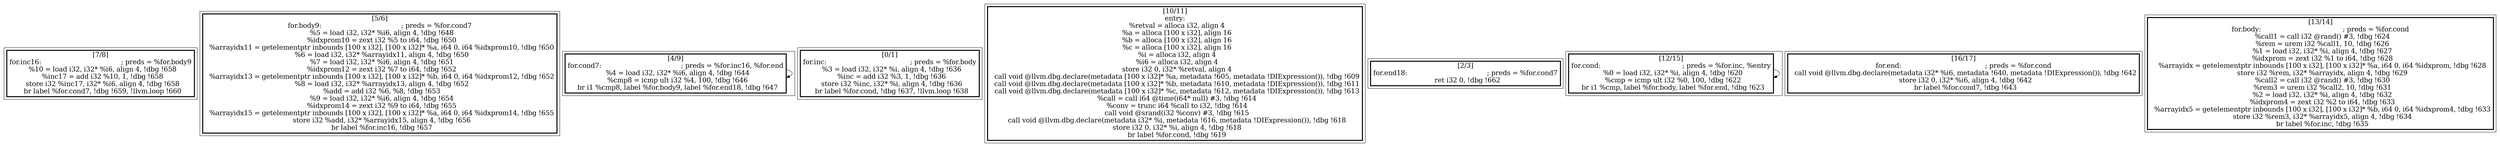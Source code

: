 
digraph G {





subgraph cluster8 {


node35 [penwidth=3.0,fontsize=20,shape=rectangle,label="[7/8]
for.inc16:                                        ; preds = %for.body9
  %10 = load i32, i32* %i6, align 4, !dbg !658
  %inc17 = add i32 %10, 1, !dbg !658
  store i32 %inc17, i32* %i6, align 4, !dbg !658
  br label %for.cond7, !dbg !659, !llvm.loop !660
" ]



}

subgraph cluster7 {


node34 [penwidth=3.0,fontsize=20,shape=rectangle,label="[5/6]
for.body9:                                        ; preds = %for.cond7
  %5 = load i32, i32* %i6, align 4, !dbg !648
  %idxprom10 = zext i32 %5 to i64, !dbg !650
  %arrayidx11 = getelementptr inbounds [100 x i32], [100 x i32]* %a, i64 0, i64 %idxprom10, !dbg !650
  %6 = load i32, i32* %arrayidx11, align 4, !dbg !650
  %7 = load i32, i32* %i6, align 4, !dbg !651
  %idxprom12 = zext i32 %7 to i64, !dbg !652
  %arrayidx13 = getelementptr inbounds [100 x i32], [100 x i32]* %b, i64 0, i64 %idxprom12, !dbg !652
  %8 = load i32, i32* %arrayidx13, align 4, !dbg !652
  %add = add i32 %6, %8, !dbg !653
  %9 = load i32, i32* %i6, align 4, !dbg !654
  %idxprom14 = zext i32 %9 to i64, !dbg !655
  %arrayidx15 = getelementptr inbounds [100 x i32], [100 x i32]* %a, i64 0, i64 %idxprom14, !dbg !655
  store i32 %add, i32* %arrayidx15, align 4, !dbg !656
  br label %for.inc16, !dbg !657
" ]



}

subgraph cluster6 {


node33 [penwidth=3.0,fontsize=20,shape=rectangle,label="[4/9]
for.cond7:                                        ; preds = %for.inc16, %for.end
  %4 = load i32, i32* %i6, align 4, !dbg !644
  %cmp8 = icmp ult i32 %4, 100, !dbg !646
  br i1 %cmp8, label %for.body9, label %for.end18, !dbg !647
" ]

node33->node33 [ ]


}

subgraph cluster0 {


node27 [penwidth=3.0,fontsize=20,shape=rectangle,label="[0/1]
for.inc:                                          ; preds = %for.body
  %3 = load i32, i32* %i, align 4, !dbg !636
  %inc = add i32 %3, 1, !dbg !636
  store i32 %inc, i32* %i, align 4, !dbg !636
  br label %for.cond, !dbg !637, !llvm.loop !638
" ]



}

subgraph cluster5 {


node32 [penwidth=3.0,fontsize=20,shape=rectangle,label="[10/11]
entry:
  %retval = alloca i32, align 4
  %a = alloca [100 x i32], align 16
  %b = alloca [100 x i32], align 16
  %c = alloca [100 x i32], align 16
  %i = alloca i32, align 4
  %i6 = alloca i32, align 4
  store i32 0, i32* %retval, align 4
  call void @llvm.dbg.declare(metadata [100 x i32]* %a, metadata !605, metadata !DIExpression()), !dbg !609
  call void @llvm.dbg.declare(metadata [100 x i32]* %b, metadata !610, metadata !DIExpression()), !dbg !611
  call void @llvm.dbg.declare(metadata [100 x i32]* %c, metadata !612, metadata !DIExpression()), !dbg !613
  %call = call i64 @time(i64* null) #3, !dbg !614
  %conv = trunc i64 %call to i32, !dbg !614
  call void @srand(i32 %conv) #3, !dbg !615
  call void @llvm.dbg.declare(metadata i32* %i, metadata !616, metadata !DIExpression()), !dbg !618
  store i32 0, i32* %i, align 4, !dbg !618
  br label %for.cond, !dbg !619
" ]



}

subgraph cluster1 {


node28 [penwidth=3.0,fontsize=20,shape=rectangle,label="[2/3]
for.end18:                                        ; preds = %for.cond7
  ret i32 0, !dbg !662
" ]



}

subgraph cluster2 {


node29 [penwidth=3.0,fontsize=20,shape=rectangle,label="[12/15]
for.cond:                                         ; preds = %for.inc, %entry
  %0 = load i32, i32* %i, align 4, !dbg !620
  %cmp = icmp ult i32 %0, 100, !dbg !622
  br i1 %cmp, label %for.body, label %for.end, !dbg !623
" ]

node29->node29 [ ]


}

subgraph cluster3 {


node30 [penwidth=3.0,fontsize=20,shape=rectangle,label="[16/17]
for.end:                                          ; preds = %for.cond
  call void @llvm.dbg.declare(metadata i32* %i6, metadata !640, metadata !DIExpression()), !dbg !642
  store i32 0, i32* %i6, align 4, !dbg !642
  br label %for.cond7, !dbg !643
" ]



}

subgraph cluster4 {


node31 [penwidth=3.0,fontsize=20,shape=rectangle,label="[13/14]
for.body:                                         ; preds = %for.cond
  %call1 = call i32 @rand() #3, !dbg !624
  %rem = urem i32 %call1, 10, !dbg !626
  %1 = load i32, i32* %i, align 4, !dbg !627
  %idxprom = zext i32 %1 to i64, !dbg !628
  %arrayidx = getelementptr inbounds [100 x i32], [100 x i32]* %a, i64 0, i64 %idxprom, !dbg !628
  store i32 %rem, i32* %arrayidx, align 4, !dbg !629
  %call2 = call i32 @rand() #3, !dbg !630
  %rem3 = urem i32 %call2, 10, !dbg !631
  %2 = load i32, i32* %i, align 4, !dbg !632
  %idxprom4 = zext i32 %2 to i64, !dbg !633
  %arrayidx5 = getelementptr inbounds [100 x i32], [100 x i32]* %b, i64 0, i64 %idxprom4, !dbg !633
  store i32 %rem3, i32* %arrayidx5, align 4, !dbg !634
  br label %for.inc, !dbg !635
" ]



}

}
